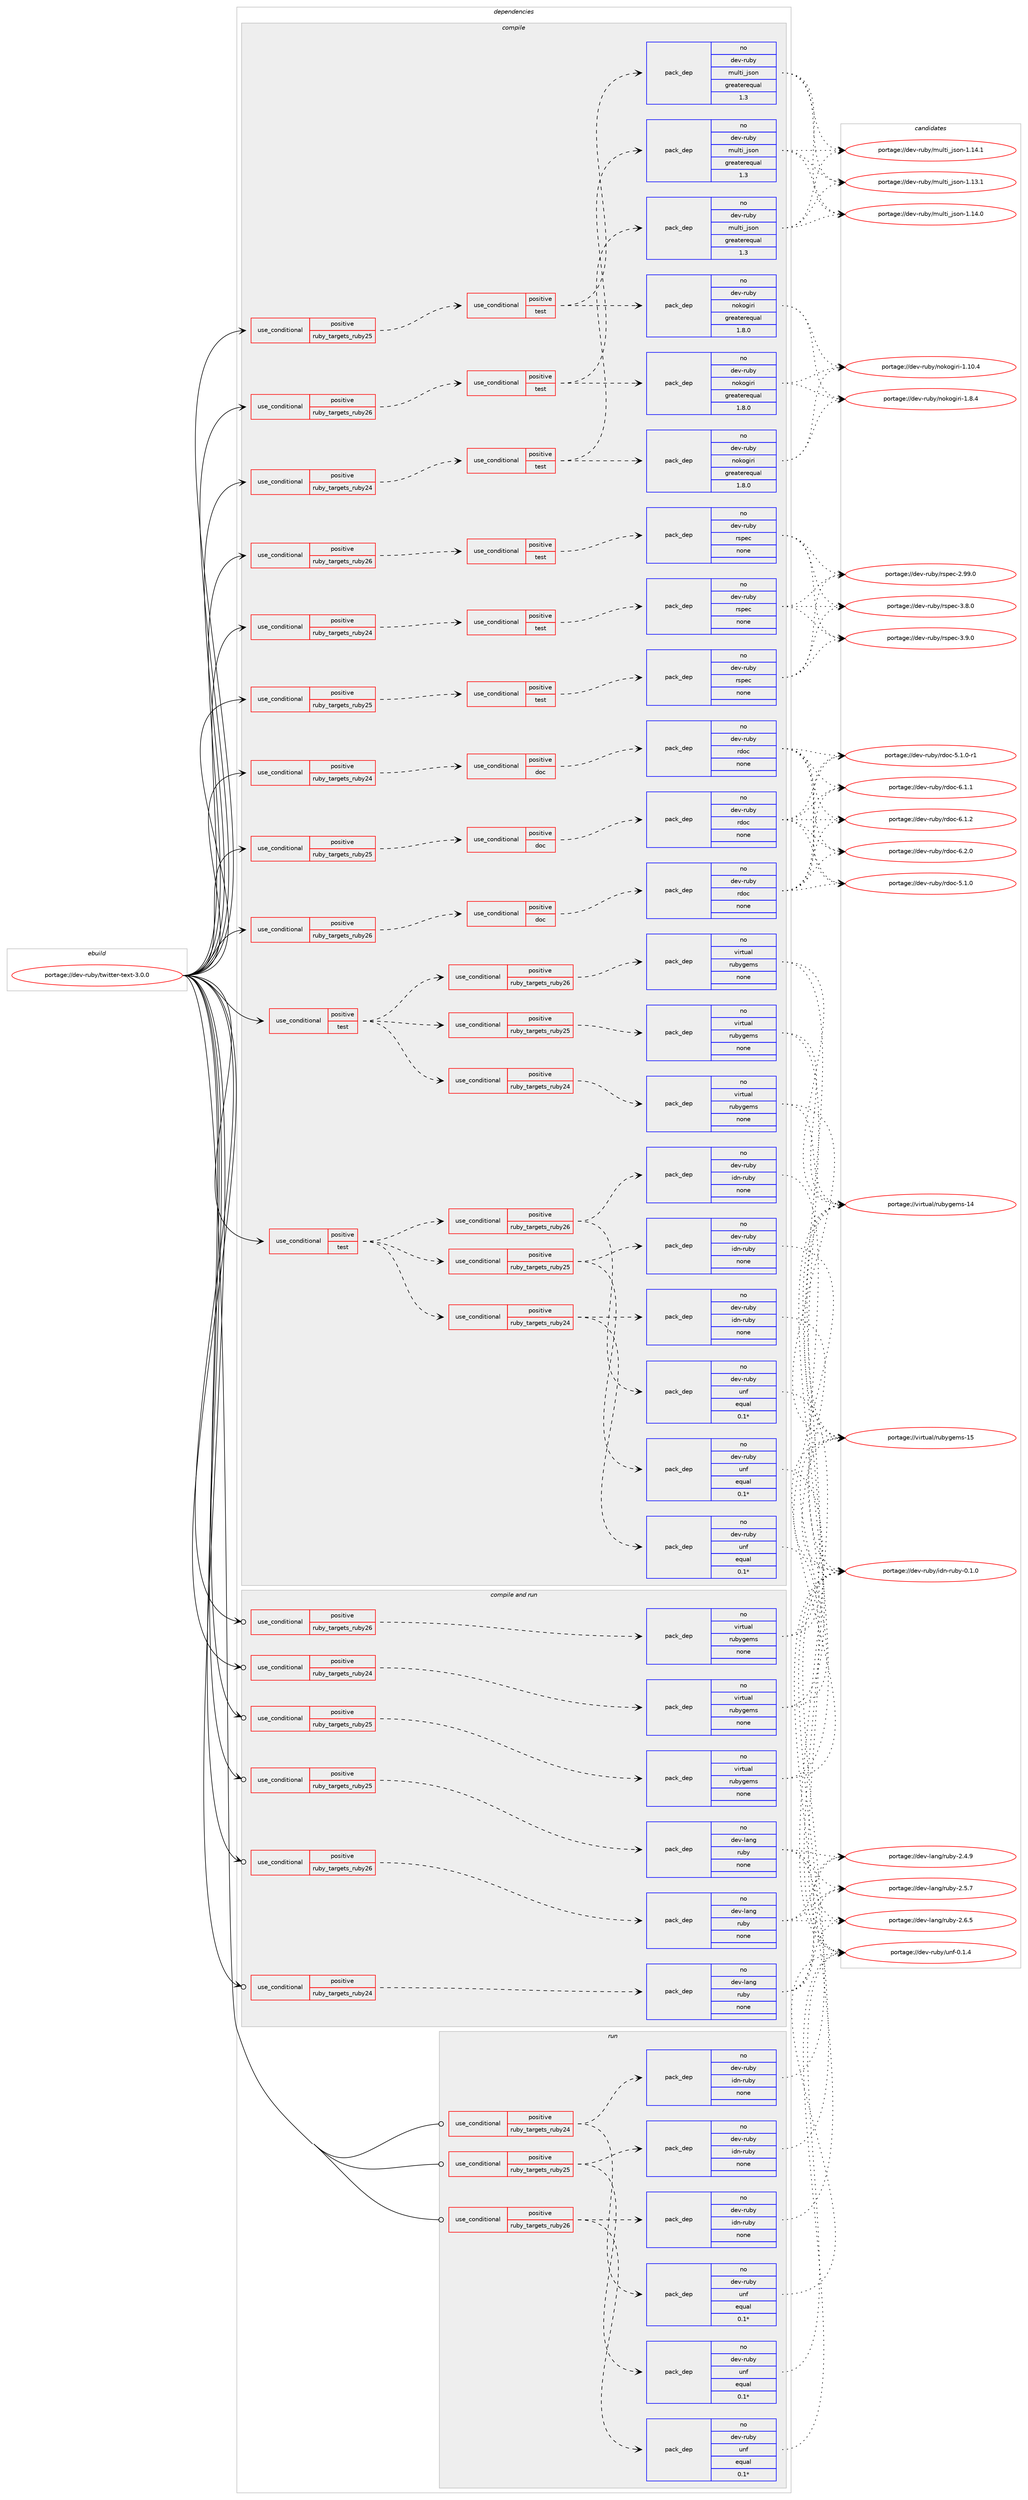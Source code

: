 digraph prolog {

# *************
# Graph options
# *************

newrank=true;
concentrate=true;
compound=true;
graph [rankdir=LR,fontname=Helvetica,fontsize=10,ranksep=1.5];#, ranksep=2.5, nodesep=0.2];
edge  [arrowhead=vee];
node  [fontname=Helvetica,fontsize=10];

# **********
# The ebuild
# **********

subgraph cluster_leftcol {
color=gray;
rank=same;
label=<<i>ebuild</i>>;
id [label="portage://dev-ruby/twitter-text-3.0.0", color=red, width=4, href="../dev-ruby/twitter-text-3.0.0.svg"];
}

# ****************
# The dependencies
# ****************

subgraph cluster_midcol {
color=gray;
label=<<i>dependencies</i>>;
subgraph cluster_compile {
fillcolor="#eeeeee";
style=filled;
label=<<i>compile</i>>;
subgraph cond68866 {
dependency254493 [label=<<TABLE BORDER="0" CELLBORDER="1" CELLSPACING="0" CELLPADDING="4"><TR><TD ROWSPAN="3" CELLPADDING="10">use_conditional</TD></TR><TR><TD>positive</TD></TR><TR><TD>ruby_targets_ruby24</TD></TR></TABLE>>, shape=none, color=red];
subgraph cond68867 {
dependency254494 [label=<<TABLE BORDER="0" CELLBORDER="1" CELLSPACING="0" CELLPADDING="4"><TR><TD ROWSPAN="3" CELLPADDING="10">use_conditional</TD></TR><TR><TD>positive</TD></TR><TR><TD>doc</TD></TR></TABLE>>, shape=none, color=red];
subgraph pack182064 {
dependency254495 [label=<<TABLE BORDER="0" CELLBORDER="1" CELLSPACING="0" CELLPADDING="4" WIDTH="220"><TR><TD ROWSPAN="6" CELLPADDING="30">pack_dep</TD></TR><TR><TD WIDTH="110">no</TD></TR><TR><TD>dev-ruby</TD></TR><TR><TD>rdoc</TD></TR><TR><TD>none</TD></TR><TR><TD></TD></TR></TABLE>>, shape=none, color=blue];
}
dependency254494:e -> dependency254495:w [weight=20,style="dashed",arrowhead="vee"];
}
dependency254493:e -> dependency254494:w [weight=20,style="dashed",arrowhead="vee"];
}
id:e -> dependency254493:w [weight=20,style="solid",arrowhead="vee"];
subgraph cond68868 {
dependency254496 [label=<<TABLE BORDER="0" CELLBORDER="1" CELLSPACING="0" CELLPADDING="4"><TR><TD ROWSPAN="3" CELLPADDING="10">use_conditional</TD></TR><TR><TD>positive</TD></TR><TR><TD>ruby_targets_ruby24</TD></TR></TABLE>>, shape=none, color=red];
subgraph cond68869 {
dependency254497 [label=<<TABLE BORDER="0" CELLBORDER="1" CELLSPACING="0" CELLPADDING="4"><TR><TD ROWSPAN="3" CELLPADDING="10">use_conditional</TD></TR><TR><TD>positive</TD></TR><TR><TD>test</TD></TR></TABLE>>, shape=none, color=red];
subgraph pack182065 {
dependency254498 [label=<<TABLE BORDER="0" CELLBORDER="1" CELLSPACING="0" CELLPADDING="4" WIDTH="220"><TR><TD ROWSPAN="6" CELLPADDING="30">pack_dep</TD></TR><TR><TD WIDTH="110">no</TD></TR><TR><TD>dev-ruby</TD></TR><TR><TD>multi_json</TD></TR><TR><TD>greaterequal</TD></TR><TR><TD>1.3</TD></TR></TABLE>>, shape=none, color=blue];
}
dependency254497:e -> dependency254498:w [weight=20,style="dashed",arrowhead="vee"];
subgraph pack182066 {
dependency254499 [label=<<TABLE BORDER="0" CELLBORDER="1" CELLSPACING="0" CELLPADDING="4" WIDTH="220"><TR><TD ROWSPAN="6" CELLPADDING="30">pack_dep</TD></TR><TR><TD WIDTH="110">no</TD></TR><TR><TD>dev-ruby</TD></TR><TR><TD>nokogiri</TD></TR><TR><TD>greaterequal</TD></TR><TR><TD>1.8.0</TD></TR></TABLE>>, shape=none, color=blue];
}
dependency254497:e -> dependency254499:w [weight=20,style="dashed",arrowhead="vee"];
}
dependency254496:e -> dependency254497:w [weight=20,style="dashed",arrowhead="vee"];
}
id:e -> dependency254496:w [weight=20,style="solid",arrowhead="vee"];
subgraph cond68870 {
dependency254500 [label=<<TABLE BORDER="0" CELLBORDER="1" CELLSPACING="0" CELLPADDING="4"><TR><TD ROWSPAN="3" CELLPADDING="10">use_conditional</TD></TR><TR><TD>positive</TD></TR><TR><TD>ruby_targets_ruby24</TD></TR></TABLE>>, shape=none, color=red];
subgraph cond68871 {
dependency254501 [label=<<TABLE BORDER="0" CELLBORDER="1" CELLSPACING="0" CELLPADDING="4"><TR><TD ROWSPAN="3" CELLPADDING="10">use_conditional</TD></TR><TR><TD>positive</TD></TR><TR><TD>test</TD></TR></TABLE>>, shape=none, color=red];
subgraph pack182067 {
dependency254502 [label=<<TABLE BORDER="0" CELLBORDER="1" CELLSPACING="0" CELLPADDING="4" WIDTH="220"><TR><TD ROWSPAN="6" CELLPADDING="30">pack_dep</TD></TR><TR><TD WIDTH="110">no</TD></TR><TR><TD>dev-ruby</TD></TR><TR><TD>rspec</TD></TR><TR><TD>none</TD></TR><TR><TD></TD></TR></TABLE>>, shape=none, color=blue];
}
dependency254501:e -> dependency254502:w [weight=20,style="dashed",arrowhead="vee"];
}
dependency254500:e -> dependency254501:w [weight=20,style="dashed",arrowhead="vee"];
}
id:e -> dependency254500:w [weight=20,style="solid",arrowhead="vee"];
subgraph cond68872 {
dependency254503 [label=<<TABLE BORDER="0" CELLBORDER="1" CELLSPACING="0" CELLPADDING="4"><TR><TD ROWSPAN="3" CELLPADDING="10">use_conditional</TD></TR><TR><TD>positive</TD></TR><TR><TD>ruby_targets_ruby25</TD></TR></TABLE>>, shape=none, color=red];
subgraph cond68873 {
dependency254504 [label=<<TABLE BORDER="0" CELLBORDER="1" CELLSPACING="0" CELLPADDING="4"><TR><TD ROWSPAN="3" CELLPADDING="10">use_conditional</TD></TR><TR><TD>positive</TD></TR><TR><TD>doc</TD></TR></TABLE>>, shape=none, color=red];
subgraph pack182068 {
dependency254505 [label=<<TABLE BORDER="0" CELLBORDER="1" CELLSPACING="0" CELLPADDING="4" WIDTH="220"><TR><TD ROWSPAN="6" CELLPADDING="30">pack_dep</TD></TR><TR><TD WIDTH="110">no</TD></TR><TR><TD>dev-ruby</TD></TR><TR><TD>rdoc</TD></TR><TR><TD>none</TD></TR><TR><TD></TD></TR></TABLE>>, shape=none, color=blue];
}
dependency254504:e -> dependency254505:w [weight=20,style="dashed",arrowhead="vee"];
}
dependency254503:e -> dependency254504:w [weight=20,style="dashed",arrowhead="vee"];
}
id:e -> dependency254503:w [weight=20,style="solid",arrowhead="vee"];
subgraph cond68874 {
dependency254506 [label=<<TABLE BORDER="0" CELLBORDER="1" CELLSPACING="0" CELLPADDING="4"><TR><TD ROWSPAN="3" CELLPADDING="10">use_conditional</TD></TR><TR><TD>positive</TD></TR><TR><TD>ruby_targets_ruby25</TD></TR></TABLE>>, shape=none, color=red];
subgraph cond68875 {
dependency254507 [label=<<TABLE BORDER="0" CELLBORDER="1" CELLSPACING="0" CELLPADDING="4"><TR><TD ROWSPAN="3" CELLPADDING="10">use_conditional</TD></TR><TR><TD>positive</TD></TR><TR><TD>test</TD></TR></TABLE>>, shape=none, color=red];
subgraph pack182069 {
dependency254508 [label=<<TABLE BORDER="0" CELLBORDER="1" CELLSPACING="0" CELLPADDING="4" WIDTH="220"><TR><TD ROWSPAN="6" CELLPADDING="30">pack_dep</TD></TR><TR><TD WIDTH="110">no</TD></TR><TR><TD>dev-ruby</TD></TR><TR><TD>multi_json</TD></TR><TR><TD>greaterequal</TD></TR><TR><TD>1.3</TD></TR></TABLE>>, shape=none, color=blue];
}
dependency254507:e -> dependency254508:w [weight=20,style="dashed",arrowhead="vee"];
subgraph pack182070 {
dependency254509 [label=<<TABLE BORDER="0" CELLBORDER="1" CELLSPACING="0" CELLPADDING="4" WIDTH="220"><TR><TD ROWSPAN="6" CELLPADDING="30">pack_dep</TD></TR><TR><TD WIDTH="110">no</TD></TR><TR><TD>dev-ruby</TD></TR><TR><TD>nokogiri</TD></TR><TR><TD>greaterequal</TD></TR><TR><TD>1.8.0</TD></TR></TABLE>>, shape=none, color=blue];
}
dependency254507:e -> dependency254509:w [weight=20,style="dashed",arrowhead="vee"];
}
dependency254506:e -> dependency254507:w [weight=20,style="dashed",arrowhead="vee"];
}
id:e -> dependency254506:w [weight=20,style="solid",arrowhead="vee"];
subgraph cond68876 {
dependency254510 [label=<<TABLE BORDER="0" CELLBORDER="1" CELLSPACING="0" CELLPADDING="4"><TR><TD ROWSPAN="3" CELLPADDING="10">use_conditional</TD></TR><TR><TD>positive</TD></TR><TR><TD>ruby_targets_ruby25</TD></TR></TABLE>>, shape=none, color=red];
subgraph cond68877 {
dependency254511 [label=<<TABLE BORDER="0" CELLBORDER="1" CELLSPACING="0" CELLPADDING="4"><TR><TD ROWSPAN="3" CELLPADDING="10">use_conditional</TD></TR><TR><TD>positive</TD></TR><TR><TD>test</TD></TR></TABLE>>, shape=none, color=red];
subgraph pack182071 {
dependency254512 [label=<<TABLE BORDER="0" CELLBORDER="1" CELLSPACING="0" CELLPADDING="4" WIDTH="220"><TR><TD ROWSPAN="6" CELLPADDING="30">pack_dep</TD></TR><TR><TD WIDTH="110">no</TD></TR><TR><TD>dev-ruby</TD></TR><TR><TD>rspec</TD></TR><TR><TD>none</TD></TR><TR><TD></TD></TR></TABLE>>, shape=none, color=blue];
}
dependency254511:e -> dependency254512:w [weight=20,style="dashed",arrowhead="vee"];
}
dependency254510:e -> dependency254511:w [weight=20,style="dashed",arrowhead="vee"];
}
id:e -> dependency254510:w [weight=20,style="solid",arrowhead="vee"];
subgraph cond68878 {
dependency254513 [label=<<TABLE BORDER="0" CELLBORDER="1" CELLSPACING="0" CELLPADDING="4"><TR><TD ROWSPAN="3" CELLPADDING="10">use_conditional</TD></TR><TR><TD>positive</TD></TR><TR><TD>ruby_targets_ruby26</TD></TR></TABLE>>, shape=none, color=red];
subgraph cond68879 {
dependency254514 [label=<<TABLE BORDER="0" CELLBORDER="1" CELLSPACING="0" CELLPADDING="4"><TR><TD ROWSPAN="3" CELLPADDING="10">use_conditional</TD></TR><TR><TD>positive</TD></TR><TR><TD>doc</TD></TR></TABLE>>, shape=none, color=red];
subgraph pack182072 {
dependency254515 [label=<<TABLE BORDER="0" CELLBORDER="1" CELLSPACING="0" CELLPADDING="4" WIDTH="220"><TR><TD ROWSPAN="6" CELLPADDING="30">pack_dep</TD></TR><TR><TD WIDTH="110">no</TD></TR><TR><TD>dev-ruby</TD></TR><TR><TD>rdoc</TD></TR><TR><TD>none</TD></TR><TR><TD></TD></TR></TABLE>>, shape=none, color=blue];
}
dependency254514:e -> dependency254515:w [weight=20,style="dashed",arrowhead="vee"];
}
dependency254513:e -> dependency254514:w [weight=20,style="dashed",arrowhead="vee"];
}
id:e -> dependency254513:w [weight=20,style="solid",arrowhead="vee"];
subgraph cond68880 {
dependency254516 [label=<<TABLE BORDER="0" CELLBORDER="1" CELLSPACING="0" CELLPADDING="4"><TR><TD ROWSPAN="3" CELLPADDING="10">use_conditional</TD></TR><TR><TD>positive</TD></TR><TR><TD>ruby_targets_ruby26</TD></TR></TABLE>>, shape=none, color=red];
subgraph cond68881 {
dependency254517 [label=<<TABLE BORDER="0" CELLBORDER="1" CELLSPACING="0" CELLPADDING="4"><TR><TD ROWSPAN="3" CELLPADDING="10">use_conditional</TD></TR><TR><TD>positive</TD></TR><TR><TD>test</TD></TR></TABLE>>, shape=none, color=red];
subgraph pack182073 {
dependency254518 [label=<<TABLE BORDER="0" CELLBORDER="1" CELLSPACING="0" CELLPADDING="4" WIDTH="220"><TR><TD ROWSPAN="6" CELLPADDING="30">pack_dep</TD></TR><TR><TD WIDTH="110">no</TD></TR><TR><TD>dev-ruby</TD></TR><TR><TD>multi_json</TD></TR><TR><TD>greaterequal</TD></TR><TR><TD>1.3</TD></TR></TABLE>>, shape=none, color=blue];
}
dependency254517:e -> dependency254518:w [weight=20,style="dashed",arrowhead="vee"];
subgraph pack182074 {
dependency254519 [label=<<TABLE BORDER="0" CELLBORDER="1" CELLSPACING="0" CELLPADDING="4" WIDTH="220"><TR><TD ROWSPAN="6" CELLPADDING="30">pack_dep</TD></TR><TR><TD WIDTH="110">no</TD></TR><TR><TD>dev-ruby</TD></TR><TR><TD>nokogiri</TD></TR><TR><TD>greaterequal</TD></TR><TR><TD>1.8.0</TD></TR></TABLE>>, shape=none, color=blue];
}
dependency254517:e -> dependency254519:w [weight=20,style="dashed",arrowhead="vee"];
}
dependency254516:e -> dependency254517:w [weight=20,style="dashed",arrowhead="vee"];
}
id:e -> dependency254516:w [weight=20,style="solid",arrowhead="vee"];
subgraph cond68882 {
dependency254520 [label=<<TABLE BORDER="0" CELLBORDER="1" CELLSPACING="0" CELLPADDING="4"><TR><TD ROWSPAN="3" CELLPADDING="10">use_conditional</TD></TR><TR><TD>positive</TD></TR><TR><TD>ruby_targets_ruby26</TD></TR></TABLE>>, shape=none, color=red];
subgraph cond68883 {
dependency254521 [label=<<TABLE BORDER="0" CELLBORDER="1" CELLSPACING="0" CELLPADDING="4"><TR><TD ROWSPAN="3" CELLPADDING="10">use_conditional</TD></TR><TR><TD>positive</TD></TR><TR><TD>test</TD></TR></TABLE>>, shape=none, color=red];
subgraph pack182075 {
dependency254522 [label=<<TABLE BORDER="0" CELLBORDER="1" CELLSPACING="0" CELLPADDING="4" WIDTH="220"><TR><TD ROWSPAN="6" CELLPADDING="30">pack_dep</TD></TR><TR><TD WIDTH="110">no</TD></TR><TR><TD>dev-ruby</TD></TR><TR><TD>rspec</TD></TR><TR><TD>none</TD></TR><TR><TD></TD></TR></TABLE>>, shape=none, color=blue];
}
dependency254521:e -> dependency254522:w [weight=20,style="dashed",arrowhead="vee"];
}
dependency254520:e -> dependency254521:w [weight=20,style="dashed",arrowhead="vee"];
}
id:e -> dependency254520:w [weight=20,style="solid",arrowhead="vee"];
subgraph cond68884 {
dependency254523 [label=<<TABLE BORDER="0" CELLBORDER="1" CELLSPACING="0" CELLPADDING="4"><TR><TD ROWSPAN="3" CELLPADDING="10">use_conditional</TD></TR><TR><TD>positive</TD></TR><TR><TD>test</TD></TR></TABLE>>, shape=none, color=red];
subgraph cond68885 {
dependency254524 [label=<<TABLE BORDER="0" CELLBORDER="1" CELLSPACING="0" CELLPADDING="4"><TR><TD ROWSPAN="3" CELLPADDING="10">use_conditional</TD></TR><TR><TD>positive</TD></TR><TR><TD>ruby_targets_ruby24</TD></TR></TABLE>>, shape=none, color=red];
subgraph pack182076 {
dependency254525 [label=<<TABLE BORDER="0" CELLBORDER="1" CELLSPACING="0" CELLPADDING="4" WIDTH="220"><TR><TD ROWSPAN="6" CELLPADDING="30">pack_dep</TD></TR><TR><TD WIDTH="110">no</TD></TR><TR><TD>dev-ruby</TD></TR><TR><TD>idn-ruby</TD></TR><TR><TD>none</TD></TR><TR><TD></TD></TR></TABLE>>, shape=none, color=blue];
}
dependency254524:e -> dependency254525:w [weight=20,style="dashed",arrowhead="vee"];
subgraph pack182077 {
dependency254526 [label=<<TABLE BORDER="0" CELLBORDER="1" CELLSPACING="0" CELLPADDING="4" WIDTH="220"><TR><TD ROWSPAN="6" CELLPADDING="30">pack_dep</TD></TR><TR><TD WIDTH="110">no</TD></TR><TR><TD>dev-ruby</TD></TR><TR><TD>unf</TD></TR><TR><TD>equal</TD></TR><TR><TD>0.1*</TD></TR></TABLE>>, shape=none, color=blue];
}
dependency254524:e -> dependency254526:w [weight=20,style="dashed",arrowhead="vee"];
}
dependency254523:e -> dependency254524:w [weight=20,style="dashed",arrowhead="vee"];
subgraph cond68886 {
dependency254527 [label=<<TABLE BORDER="0" CELLBORDER="1" CELLSPACING="0" CELLPADDING="4"><TR><TD ROWSPAN="3" CELLPADDING="10">use_conditional</TD></TR><TR><TD>positive</TD></TR><TR><TD>ruby_targets_ruby25</TD></TR></TABLE>>, shape=none, color=red];
subgraph pack182078 {
dependency254528 [label=<<TABLE BORDER="0" CELLBORDER="1" CELLSPACING="0" CELLPADDING="4" WIDTH="220"><TR><TD ROWSPAN="6" CELLPADDING="30">pack_dep</TD></TR><TR><TD WIDTH="110">no</TD></TR><TR><TD>dev-ruby</TD></TR><TR><TD>idn-ruby</TD></TR><TR><TD>none</TD></TR><TR><TD></TD></TR></TABLE>>, shape=none, color=blue];
}
dependency254527:e -> dependency254528:w [weight=20,style="dashed",arrowhead="vee"];
subgraph pack182079 {
dependency254529 [label=<<TABLE BORDER="0" CELLBORDER="1" CELLSPACING="0" CELLPADDING="4" WIDTH="220"><TR><TD ROWSPAN="6" CELLPADDING="30">pack_dep</TD></TR><TR><TD WIDTH="110">no</TD></TR><TR><TD>dev-ruby</TD></TR><TR><TD>unf</TD></TR><TR><TD>equal</TD></TR><TR><TD>0.1*</TD></TR></TABLE>>, shape=none, color=blue];
}
dependency254527:e -> dependency254529:w [weight=20,style="dashed",arrowhead="vee"];
}
dependency254523:e -> dependency254527:w [weight=20,style="dashed",arrowhead="vee"];
subgraph cond68887 {
dependency254530 [label=<<TABLE BORDER="0" CELLBORDER="1" CELLSPACING="0" CELLPADDING="4"><TR><TD ROWSPAN="3" CELLPADDING="10">use_conditional</TD></TR><TR><TD>positive</TD></TR><TR><TD>ruby_targets_ruby26</TD></TR></TABLE>>, shape=none, color=red];
subgraph pack182080 {
dependency254531 [label=<<TABLE BORDER="0" CELLBORDER="1" CELLSPACING="0" CELLPADDING="4" WIDTH="220"><TR><TD ROWSPAN="6" CELLPADDING="30">pack_dep</TD></TR><TR><TD WIDTH="110">no</TD></TR><TR><TD>dev-ruby</TD></TR><TR><TD>idn-ruby</TD></TR><TR><TD>none</TD></TR><TR><TD></TD></TR></TABLE>>, shape=none, color=blue];
}
dependency254530:e -> dependency254531:w [weight=20,style="dashed",arrowhead="vee"];
subgraph pack182081 {
dependency254532 [label=<<TABLE BORDER="0" CELLBORDER="1" CELLSPACING="0" CELLPADDING="4" WIDTH="220"><TR><TD ROWSPAN="6" CELLPADDING="30">pack_dep</TD></TR><TR><TD WIDTH="110">no</TD></TR><TR><TD>dev-ruby</TD></TR><TR><TD>unf</TD></TR><TR><TD>equal</TD></TR><TR><TD>0.1*</TD></TR></TABLE>>, shape=none, color=blue];
}
dependency254530:e -> dependency254532:w [weight=20,style="dashed",arrowhead="vee"];
}
dependency254523:e -> dependency254530:w [weight=20,style="dashed",arrowhead="vee"];
}
id:e -> dependency254523:w [weight=20,style="solid",arrowhead="vee"];
subgraph cond68888 {
dependency254533 [label=<<TABLE BORDER="0" CELLBORDER="1" CELLSPACING="0" CELLPADDING="4"><TR><TD ROWSPAN="3" CELLPADDING="10">use_conditional</TD></TR><TR><TD>positive</TD></TR><TR><TD>test</TD></TR></TABLE>>, shape=none, color=red];
subgraph cond68889 {
dependency254534 [label=<<TABLE BORDER="0" CELLBORDER="1" CELLSPACING="0" CELLPADDING="4"><TR><TD ROWSPAN="3" CELLPADDING="10">use_conditional</TD></TR><TR><TD>positive</TD></TR><TR><TD>ruby_targets_ruby24</TD></TR></TABLE>>, shape=none, color=red];
subgraph pack182082 {
dependency254535 [label=<<TABLE BORDER="0" CELLBORDER="1" CELLSPACING="0" CELLPADDING="4" WIDTH="220"><TR><TD ROWSPAN="6" CELLPADDING="30">pack_dep</TD></TR><TR><TD WIDTH="110">no</TD></TR><TR><TD>virtual</TD></TR><TR><TD>rubygems</TD></TR><TR><TD>none</TD></TR><TR><TD></TD></TR></TABLE>>, shape=none, color=blue];
}
dependency254534:e -> dependency254535:w [weight=20,style="dashed",arrowhead="vee"];
}
dependency254533:e -> dependency254534:w [weight=20,style="dashed",arrowhead="vee"];
subgraph cond68890 {
dependency254536 [label=<<TABLE BORDER="0" CELLBORDER="1" CELLSPACING="0" CELLPADDING="4"><TR><TD ROWSPAN="3" CELLPADDING="10">use_conditional</TD></TR><TR><TD>positive</TD></TR><TR><TD>ruby_targets_ruby25</TD></TR></TABLE>>, shape=none, color=red];
subgraph pack182083 {
dependency254537 [label=<<TABLE BORDER="0" CELLBORDER="1" CELLSPACING="0" CELLPADDING="4" WIDTH="220"><TR><TD ROWSPAN="6" CELLPADDING="30">pack_dep</TD></TR><TR><TD WIDTH="110">no</TD></TR><TR><TD>virtual</TD></TR><TR><TD>rubygems</TD></TR><TR><TD>none</TD></TR><TR><TD></TD></TR></TABLE>>, shape=none, color=blue];
}
dependency254536:e -> dependency254537:w [weight=20,style="dashed",arrowhead="vee"];
}
dependency254533:e -> dependency254536:w [weight=20,style="dashed",arrowhead="vee"];
subgraph cond68891 {
dependency254538 [label=<<TABLE BORDER="0" CELLBORDER="1" CELLSPACING="0" CELLPADDING="4"><TR><TD ROWSPAN="3" CELLPADDING="10">use_conditional</TD></TR><TR><TD>positive</TD></TR><TR><TD>ruby_targets_ruby26</TD></TR></TABLE>>, shape=none, color=red];
subgraph pack182084 {
dependency254539 [label=<<TABLE BORDER="0" CELLBORDER="1" CELLSPACING="0" CELLPADDING="4" WIDTH="220"><TR><TD ROWSPAN="6" CELLPADDING="30">pack_dep</TD></TR><TR><TD WIDTH="110">no</TD></TR><TR><TD>virtual</TD></TR><TR><TD>rubygems</TD></TR><TR><TD>none</TD></TR><TR><TD></TD></TR></TABLE>>, shape=none, color=blue];
}
dependency254538:e -> dependency254539:w [weight=20,style="dashed",arrowhead="vee"];
}
dependency254533:e -> dependency254538:w [weight=20,style="dashed",arrowhead="vee"];
}
id:e -> dependency254533:w [weight=20,style="solid",arrowhead="vee"];
}
subgraph cluster_compileandrun {
fillcolor="#eeeeee";
style=filled;
label=<<i>compile and run</i>>;
subgraph cond68892 {
dependency254540 [label=<<TABLE BORDER="0" CELLBORDER="1" CELLSPACING="0" CELLPADDING="4"><TR><TD ROWSPAN="3" CELLPADDING="10">use_conditional</TD></TR><TR><TD>positive</TD></TR><TR><TD>ruby_targets_ruby24</TD></TR></TABLE>>, shape=none, color=red];
subgraph pack182085 {
dependency254541 [label=<<TABLE BORDER="0" CELLBORDER="1" CELLSPACING="0" CELLPADDING="4" WIDTH="220"><TR><TD ROWSPAN="6" CELLPADDING="30">pack_dep</TD></TR><TR><TD WIDTH="110">no</TD></TR><TR><TD>dev-lang</TD></TR><TR><TD>ruby</TD></TR><TR><TD>none</TD></TR><TR><TD></TD></TR></TABLE>>, shape=none, color=blue];
}
dependency254540:e -> dependency254541:w [weight=20,style="dashed",arrowhead="vee"];
}
id:e -> dependency254540:w [weight=20,style="solid",arrowhead="odotvee"];
subgraph cond68893 {
dependency254542 [label=<<TABLE BORDER="0" CELLBORDER="1" CELLSPACING="0" CELLPADDING="4"><TR><TD ROWSPAN="3" CELLPADDING="10">use_conditional</TD></TR><TR><TD>positive</TD></TR><TR><TD>ruby_targets_ruby24</TD></TR></TABLE>>, shape=none, color=red];
subgraph pack182086 {
dependency254543 [label=<<TABLE BORDER="0" CELLBORDER="1" CELLSPACING="0" CELLPADDING="4" WIDTH="220"><TR><TD ROWSPAN="6" CELLPADDING="30">pack_dep</TD></TR><TR><TD WIDTH="110">no</TD></TR><TR><TD>virtual</TD></TR><TR><TD>rubygems</TD></TR><TR><TD>none</TD></TR><TR><TD></TD></TR></TABLE>>, shape=none, color=blue];
}
dependency254542:e -> dependency254543:w [weight=20,style="dashed",arrowhead="vee"];
}
id:e -> dependency254542:w [weight=20,style="solid",arrowhead="odotvee"];
subgraph cond68894 {
dependency254544 [label=<<TABLE BORDER="0" CELLBORDER="1" CELLSPACING="0" CELLPADDING="4"><TR><TD ROWSPAN="3" CELLPADDING="10">use_conditional</TD></TR><TR><TD>positive</TD></TR><TR><TD>ruby_targets_ruby25</TD></TR></TABLE>>, shape=none, color=red];
subgraph pack182087 {
dependency254545 [label=<<TABLE BORDER="0" CELLBORDER="1" CELLSPACING="0" CELLPADDING="4" WIDTH="220"><TR><TD ROWSPAN="6" CELLPADDING="30">pack_dep</TD></TR><TR><TD WIDTH="110">no</TD></TR><TR><TD>dev-lang</TD></TR><TR><TD>ruby</TD></TR><TR><TD>none</TD></TR><TR><TD></TD></TR></TABLE>>, shape=none, color=blue];
}
dependency254544:e -> dependency254545:w [weight=20,style="dashed",arrowhead="vee"];
}
id:e -> dependency254544:w [weight=20,style="solid",arrowhead="odotvee"];
subgraph cond68895 {
dependency254546 [label=<<TABLE BORDER="0" CELLBORDER="1" CELLSPACING="0" CELLPADDING="4"><TR><TD ROWSPAN="3" CELLPADDING="10">use_conditional</TD></TR><TR><TD>positive</TD></TR><TR><TD>ruby_targets_ruby25</TD></TR></TABLE>>, shape=none, color=red];
subgraph pack182088 {
dependency254547 [label=<<TABLE BORDER="0" CELLBORDER="1" CELLSPACING="0" CELLPADDING="4" WIDTH="220"><TR><TD ROWSPAN="6" CELLPADDING="30">pack_dep</TD></TR><TR><TD WIDTH="110">no</TD></TR><TR><TD>virtual</TD></TR><TR><TD>rubygems</TD></TR><TR><TD>none</TD></TR><TR><TD></TD></TR></TABLE>>, shape=none, color=blue];
}
dependency254546:e -> dependency254547:w [weight=20,style="dashed",arrowhead="vee"];
}
id:e -> dependency254546:w [weight=20,style="solid",arrowhead="odotvee"];
subgraph cond68896 {
dependency254548 [label=<<TABLE BORDER="0" CELLBORDER="1" CELLSPACING="0" CELLPADDING="4"><TR><TD ROWSPAN="3" CELLPADDING="10">use_conditional</TD></TR><TR><TD>positive</TD></TR><TR><TD>ruby_targets_ruby26</TD></TR></TABLE>>, shape=none, color=red];
subgraph pack182089 {
dependency254549 [label=<<TABLE BORDER="0" CELLBORDER="1" CELLSPACING="0" CELLPADDING="4" WIDTH="220"><TR><TD ROWSPAN="6" CELLPADDING="30">pack_dep</TD></TR><TR><TD WIDTH="110">no</TD></TR><TR><TD>dev-lang</TD></TR><TR><TD>ruby</TD></TR><TR><TD>none</TD></TR><TR><TD></TD></TR></TABLE>>, shape=none, color=blue];
}
dependency254548:e -> dependency254549:w [weight=20,style="dashed",arrowhead="vee"];
}
id:e -> dependency254548:w [weight=20,style="solid",arrowhead="odotvee"];
subgraph cond68897 {
dependency254550 [label=<<TABLE BORDER="0" CELLBORDER="1" CELLSPACING="0" CELLPADDING="4"><TR><TD ROWSPAN="3" CELLPADDING="10">use_conditional</TD></TR><TR><TD>positive</TD></TR><TR><TD>ruby_targets_ruby26</TD></TR></TABLE>>, shape=none, color=red];
subgraph pack182090 {
dependency254551 [label=<<TABLE BORDER="0" CELLBORDER="1" CELLSPACING="0" CELLPADDING="4" WIDTH="220"><TR><TD ROWSPAN="6" CELLPADDING="30">pack_dep</TD></TR><TR><TD WIDTH="110">no</TD></TR><TR><TD>virtual</TD></TR><TR><TD>rubygems</TD></TR><TR><TD>none</TD></TR><TR><TD></TD></TR></TABLE>>, shape=none, color=blue];
}
dependency254550:e -> dependency254551:w [weight=20,style="dashed",arrowhead="vee"];
}
id:e -> dependency254550:w [weight=20,style="solid",arrowhead="odotvee"];
}
subgraph cluster_run {
fillcolor="#eeeeee";
style=filled;
label=<<i>run</i>>;
subgraph cond68898 {
dependency254552 [label=<<TABLE BORDER="0" CELLBORDER="1" CELLSPACING="0" CELLPADDING="4"><TR><TD ROWSPAN="3" CELLPADDING="10">use_conditional</TD></TR><TR><TD>positive</TD></TR><TR><TD>ruby_targets_ruby24</TD></TR></TABLE>>, shape=none, color=red];
subgraph pack182091 {
dependency254553 [label=<<TABLE BORDER="0" CELLBORDER="1" CELLSPACING="0" CELLPADDING="4" WIDTH="220"><TR><TD ROWSPAN="6" CELLPADDING="30">pack_dep</TD></TR><TR><TD WIDTH="110">no</TD></TR><TR><TD>dev-ruby</TD></TR><TR><TD>idn-ruby</TD></TR><TR><TD>none</TD></TR><TR><TD></TD></TR></TABLE>>, shape=none, color=blue];
}
dependency254552:e -> dependency254553:w [weight=20,style="dashed",arrowhead="vee"];
subgraph pack182092 {
dependency254554 [label=<<TABLE BORDER="0" CELLBORDER="1" CELLSPACING="0" CELLPADDING="4" WIDTH="220"><TR><TD ROWSPAN="6" CELLPADDING="30">pack_dep</TD></TR><TR><TD WIDTH="110">no</TD></TR><TR><TD>dev-ruby</TD></TR><TR><TD>unf</TD></TR><TR><TD>equal</TD></TR><TR><TD>0.1*</TD></TR></TABLE>>, shape=none, color=blue];
}
dependency254552:e -> dependency254554:w [weight=20,style="dashed",arrowhead="vee"];
}
id:e -> dependency254552:w [weight=20,style="solid",arrowhead="odot"];
subgraph cond68899 {
dependency254555 [label=<<TABLE BORDER="0" CELLBORDER="1" CELLSPACING="0" CELLPADDING="4"><TR><TD ROWSPAN="3" CELLPADDING="10">use_conditional</TD></TR><TR><TD>positive</TD></TR><TR><TD>ruby_targets_ruby25</TD></TR></TABLE>>, shape=none, color=red];
subgraph pack182093 {
dependency254556 [label=<<TABLE BORDER="0" CELLBORDER="1" CELLSPACING="0" CELLPADDING="4" WIDTH="220"><TR><TD ROWSPAN="6" CELLPADDING="30">pack_dep</TD></TR><TR><TD WIDTH="110">no</TD></TR><TR><TD>dev-ruby</TD></TR><TR><TD>idn-ruby</TD></TR><TR><TD>none</TD></TR><TR><TD></TD></TR></TABLE>>, shape=none, color=blue];
}
dependency254555:e -> dependency254556:w [weight=20,style="dashed",arrowhead="vee"];
subgraph pack182094 {
dependency254557 [label=<<TABLE BORDER="0" CELLBORDER="1" CELLSPACING="0" CELLPADDING="4" WIDTH="220"><TR><TD ROWSPAN="6" CELLPADDING="30">pack_dep</TD></TR><TR><TD WIDTH="110">no</TD></TR><TR><TD>dev-ruby</TD></TR><TR><TD>unf</TD></TR><TR><TD>equal</TD></TR><TR><TD>0.1*</TD></TR></TABLE>>, shape=none, color=blue];
}
dependency254555:e -> dependency254557:w [weight=20,style="dashed",arrowhead="vee"];
}
id:e -> dependency254555:w [weight=20,style="solid",arrowhead="odot"];
subgraph cond68900 {
dependency254558 [label=<<TABLE BORDER="0" CELLBORDER="1" CELLSPACING="0" CELLPADDING="4"><TR><TD ROWSPAN="3" CELLPADDING="10">use_conditional</TD></TR><TR><TD>positive</TD></TR><TR><TD>ruby_targets_ruby26</TD></TR></TABLE>>, shape=none, color=red];
subgraph pack182095 {
dependency254559 [label=<<TABLE BORDER="0" CELLBORDER="1" CELLSPACING="0" CELLPADDING="4" WIDTH="220"><TR><TD ROWSPAN="6" CELLPADDING="30">pack_dep</TD></TR><TR><TD WIDTH="110">no</TD></TR><TR><TD>dev-ruby</TD></TR><TR><TD>idn-ruby</TD></TR><TR><TD>none</TD></TR><TR><TD></TD></TR></TABLE>>, shape=none, color=blue];
}
dependency254558:e -> dependency254559:w [weight=20,style="dashed",arrowhead="vee"];
subgraph pack182096 {
dependency254560 [label=<<TABLE BORDER="0" CELLBORDER="1" CELLSPACING="0" CELLPADDING="4" WIDTH="220"><TR><TD ROWSPAN="6" CELLPADDING="30">pack_dep</TD></TR><TR><TD WIDTH="110">no</TD></TR><TR><TD>dev-ruby</TD></TR><TR><TD>unf</TD></TR><TR><TD>equal</TD></TR><TR><TD>0.1*</TD></TR></TABLE>>, shape=none, color=blue];
}
dependency254558:e -> dependency254560:w [weight=20,style="dashed",arrowhead="vee"];
}
id:e -> dependency254558:w [weight=20,style="solid",arrowhead="odot"];
}
}

# **************
# The candidates
# **************

subgraph cluster_choices {
rank=same;
color=gray;
label=<<i>candidates</i>>;

subgraph choice182064 {
color=black;
nodesep=1;
choiceportage10010111845114117981214711410011199455346494648 [label="portage://dev-ruby/rdoc-5.1.0", color=red, width=4,href="../dev-ruby/rdoc-5.1.0.svg"];
choiceportage100101118451141179812147114100111994553464946484511449 [label="portage://dev-ruby/rdoc-5.1.0-r1", color=red, width=4,href="../dev-ruby/rdoc-5.1.0-r1.svg"];
choiceportage10010111845114117981214711410011199455446494649 [label="portage://dev-ruby/rdoc-6.1.1", color=red, width=4,href="../dev-ruby/rdoc-6.1.1.svg"];
choiceportage10010111845114117981214711410011199455446494650 [label="portage://dev-ruby/rdoc-6.1.2", color=red, width=4,href="../dev-ruby/rdoc-6.1.2.svg"];
choiceportage10010111845114117981214711410011199455446504648 [label="portage://dev-ruby/rdoc-6.2.0", color=red, width=4,href="../dev-ruby/rdoc-6.2.0.svg"];
dependency254495:e -> choiceportage10010111845114117981214711410011199455346494648:w [style=dotted,weight="100"];
dependency254495:e -> choiceportage100101118451141179812147114100111994553464946484511449:w [style=dotted,weight="100"];
dependency254495:e -> choiceportage10010111845114117981214711410011199455446494649:w [style=dotted,weight="100"];
dependency254495:e -> choiceportage10010111845114117981214711410011199455446494650:w [style=dotted,weight="100"];
dependency254495:e -> choiceportage10010111845114117981214711410011199455446504648:w [style=dotted,weight="100"];
}
subgraph choice182065 {
color=black;
nodesep=1;
choiceportage1001011184511411798121471091171081161059510611511111045494649514649 [label="portage://dev-ruby/multi_json-1.13.1", color=red, width=4,href="../dev-ruby/multi_json-1.13.1.svg"];
choiceportage1001011184511411798121471091171081161059510611511111045494649524648 [label="portage://dev-ruby/multi_json-1.14.0", color=red, width=4,href="../dev-ruby/multi_json-1.14.0.svg"];
choiceportage1001011184511411798121471091171081161059510611511111045494649524649 [label="portage://dev-ruby/multi_json-1.14.1", color=red, width=4,href="../dev-ruby/multi_json-1.14.1.svg"];
dependency254498:e -> choiceportage1001011184511411798121471091171081161059510611511111045494649514649:w [style=dotted,weight="100"];
dependency254498:e -> choiceportage1001011184511411798121471091171081161059510611511111045494649524648:w [style=dotted,weight="100"];
dependency254498:e -> choiceportage1001011184511411798121471091171081161059510611511111045494649524649:w [style=dotted,weight="100"];
}
subgraph choice182066 {
color=black;
nodesep=1;
choiceportage10010111845114117981214711011110711110310511410545494649484652 [label="portage://dev-ruby/nokogiri-1.10.4", color=red, width=4,href="../dev-ruby/nokogiri-1.10.4.svg"];
choiceportage100101118451141179812147110111107111103105114105454946564652 [label="portage://dev-ruby/nokogiri-1.8.4", color=red, width=4,href="../dev-ruby/nokogiri-1.8.4.svg"];
dependency254499:e -> choiceportage10010111845114117981214711011110711110310511410545494649484652:w [style=dotted,weight="100"];
dependency254499:e -> choiceportage100101118451141179812147110111107111103105114105454946564652:w [style=dotted,weight="100"];
}
subgraph choice182067 {
color=black;
nodesep=1;
choiceportage1001011184511411798121471141151121019945504657574648 [label="portage://dev-ruby/rspec-2.99.0", color=red, width=4,href="../dev-ruby/rspec-2.99.0.svg"];
choiceportage10010111845114117981214711411511210199455146564648 [label="portage://dev-ruby/rspec-3.8.0", color=red, width=4,href="../dev-ruby/rspec-3.8.0.svg"];
choiceportage10010111845114117981214711411511210199455146574648 [label="portage://dev-ruby/rspec-3.9.0", color=red, width=4,href="../dev-ruby/rspec-3.9.0.svg"];
dependency254502:e -> choiceportage1001011184511411798121471141151121019945504657574648:w [style=dotted,weight="100"];
dependency254502:e -> choiceportage10010111845114117981214711411511210199455146564648:w [style=dotted,weight="100"];
dependency254502:e -> choiceportage10010111845114117981214711411511210199455146574648:w [style=dotted,weight="100"];
}
subgraph choice182068 {
color=black;
nodesep=1;
choiceportage10010111845114117981214711410011199455346494648 [label="portage://dev-ruby/rdoc-5.1.0", color=red, width=4,href="../dev-ruby/rdoc-5.1.0.svg"];
choiceportage100101118451141179812147114100111994553464946484511449 [label="portage://dev-ruby/rdoc-5.1.0-r1", color=red, width=4,href="../dev-ruby/rdoc-5.1.0-r1.svg"];
choiceportage10010111845114117981214711410011199455446494649 [label="portage://dev-ruby/rdoc-6.1.1", color=red, width=4,href="../dev-ruby/rdoc-6.1.1.svg"];
choiceportage10010111845114117981214711410011199455446494650 [label="portage://dev-ruby/rdoc-6.1.2", color=red, width=4,href="../dev-ruby/rdoc-6.1.2.svg"];
choiceportage10010111845114117981214711410011199455446504648 [label="portage://dev-ruby/rdoc-6.2.0", color=red, width=4,href="../dev-ruby/rdoc-6.2.0.svg"];
dependency254505:e -> choiceportage10010111845114117981214711410011199455346494648:w [style=dotted,weight="100"];
dependency254505:e -> choiceportage100101118451141179812147114100111994553464946484511449:w [style=dotted,weight="100"];
dependency254505:e -> choiceportage10010111845114117981214711410011199455446494649:w [style=dotted,weight="100"];
dependency254505:e -> choiceportage10010111845114117981214711410011199455446494650:w [style=dotted,weight="100"];
dependency254505:e -> choiceportage10010111845114117981214711410011199455446504648:w [style=dotted,weight="100"];
}
subgraph choice182069 {
color=black;
nodesep=1;
choiceportage1001011184511411798121471091171081161059510611511111045494649514649 [label="portage://dev-ruby/multi_json-1.13.1", color=red, width=4,href="../dev-ruby/multi_json-1.13.1.svg"];
choiceportage1001011184511411798121471091171081161059510611511111045494649524648 [label="portage://dev-ruby/multi_json-1.14.0", color=red, width=4,href="../dev-ruby/multi_json-1.14.0.svg"];
choiceportage1001011184511411798121471091171081161059510611511111045494649524649 [label="portage://dev-ruby/multi_json-1.14.1", color=red, width=4,href="../dev-ruby/multi_json-1.14.1.svg"];
dependency254508:e -> choiceportage1001011184511411798121471091171081161059510611511111045494649514649:w [style=dotted,weight="100"];
dependency254508:e -> choiceportage1001011184511411798121471091171081161059510611511111045494649524648:w [style=dotted,weight="100"];
dependency254508:e -> choiceportage1001011184511411798121471091171081161059510611511111045494649524649:w [style=dotted,weight="100"];
}
subgraph choice182070 {
color=black;
nodesep=1;
choiceportage10010111845114117981214711011110711110310511410545494649484652 [label="portage://dev-ruby/nokogiri-1.10.4", color=red, width=4,href="../dev-ruby/nokogiri-1.10.4.svg"];
choiceportage100101118451141179812147110111107111103105114105454946564652 [label="portage://dev-ruby/nokogiri-1.8.4", color=red, width=4,href="../dev-ruby/nokogiri-1.8.4.svg"];
dependency254509:e -> choiceportage10010111845114117981214711011110711110310511410545494649484652:w [style=dotted,weight="100"];
dependency254509:e -> choiceportage100101118451141179812147110111107111103105114105454946564652:w [style=dotted,weight="100"];
}
subgraph choice182071 {
color=black;
nodesep=1;
choiceportage1001011184511411798121471141151121019945504657574648 [label="portage://dev-ruby/rspec-2.99.0", color=red, width=4,href="../dev-ruby/rspec-2.99.0.svg"];
choiceportage10010111845114117981214711411511210199455146564648 [label="portage://dev-ruby/rspec-3.8.0", color=red, width=4,href="../dev-ruby/rspec-3.8.0.svg"];
choiceportage10010111845114117981214711411511210199455146574648 [label="portage://dev-ruby/rspec-3.9.0", color=red, width=4,href="../dev-ruby/rspec-3.9.0.svg"];
dependency254512:e -> choiceportage1001011184511411798121471141151121019945504657574648:w [style=dotted,weight="100"];
dependency254512:e -> choiceportage10010111845114117981214711411511210199455146564648:w [style=dotted,weight="100"];
dependency254512:e -> choiceportage10010111845114117981214711411511210199455146574648:w [style=dotted,weight="100"];
}
subgraph choice182072 {
color=black;
nodesep=1;
choiceportage10010111845114117981214711410011199455346494648 [label="portage://dev-ruby/rdoc-5.1.0", color=red, width=4,href="../dev-ruby/rdoc-5.1.0.svg"];
choiceportage100101118451141179812147114100111994553464946484511449 [label="portage://dev-ruby/rdoc-5.1.0-r1", color=red, width=4,href="../dev-ruby/rdoc-5.1.0-r1.svg"];
choiceportage10010111845114117981214711410011199455446494649 [label="portage://dev-ruby/rdoc-6.1.1", color=red, width=4,href="../dev-ruby/rdoc-6.1.1.svg"];
choiceportage10010111845114117981214711410011199455446494650 [label="portage://dev-ruby/rdoc-6.1.2", color=red, width=4,href="../dev-ruby/rdoc-6.1.2.svg"];
choiceportage10010111845114117981214711410011199455446504648 [label="portage://dev-ruby/rdoc-6.2.0", color=red, width=4,href="../dev-ruby/rdoc-6.2.0.svg"];
dependency254515:e -> choiceportage10010111845114117981214711410011199455346494648:w [style=dotted,weight="100"];
dependency254515:e -> choiceportage100101118451141179812147114100111994553464946484511449:w [style=dotted,weight="100"];
dependency254515:e -> choiceportage10010111845114117981214711410011199455446494649:w [style=dotted,weight="100"];
dependency254515:e -> choiceportage10010111845114117981214711410011199455446494650:w [style=dotted,weight="100"];
dependency254515:e -> choiceportage10010111845114117981214711410011199455446504648:w [style=dotted,weight="100"];
}
subgraph choice182073 {
color=black;
nodesep=1;
choiceportage1001011184511411798121471091171081161059510611511111045494649514649 [label="portage://dev-ruby/multi_json-1.13.1", color=red, width=4,href="../dev-ruby/multi_json-1.13.1.svg"];
choiceportage1001011184511411798121471091171081161059510611511111045494649524648 [label="portage://dev-ruby/multi_json-1.14.0", color=red, width=4,href="../dev-ruby/multi_json-1.14.0.svg"];
choiceportage1001011184511411798121471091171081161059510611511111045494649524649 [label="portage://dev-ruby/multi_json-1.14.1", color=red, width=4,href="../dev-ruby/multi_json-1.14.1.svg"];
dependency254518:e -> choiceportage1001011184511411798121471091171081161059510611511111045494649514649:w [style=dotted,weight="100"];
dependency254518:e -> choiceportage1001011184511411798121471091171081161059510611511111045494649524648:w [style=dotted,weight="100"];
dependency254518:e -> choiceportage1001011184511411798121471091171081161059510611511111045494649524649:w [style=dotted,weight="100"];
}
subgraph choice182074 {
color=black;
nodesep=1;
choiceportage10010111845114117981214711011110711110310511410545494649484652 [label="portage://dev-ruby/nokogiri-1.10.4", color=red, width=4,href="../dev-ruby/nokogiri-1.10.4.svg"];
choiceportage100101118451141179812147110111107111103105114105454946564652 [label="portage://dev-ruby/nokogiri-1.8.4", color=red, width=4,href="../dev-ruby/nokogiri-1.8.4.svg"];
dependency254519:e -> choiceportage10010111845114117981214711011110711110310511410545494649484652:w [style=dotted,weight="100"];
dependency254519:e -> choiceportage100101118451141179812147110111107111103105114105454946564652:w [style=dotted,weight="100"];
}
subgraph choice182075 {
color=black;
nodesep=1;
choiceportage1001011184511411798121471141151121019945504657574648 [label="portage://dev-ruby/rspec-2.99.0", color=red, width=4,href="../dev-ruby/rspec-2.99.0.svg"];
choiceportage10010111845114117981214711411511210199455146564648 [label="portage://dev-ruby/rspec-3.8.0", color=red, width=4,href="../dev-ruby/rspec-3.8.0.svg"];
choiceportage10010111845114117981214711411511210199455146574648 [label="portage://dev-ruby/rspec-3.9.0", color=red, width=4,href="../dev-ruby/rspec-3.9.0.svg"];
dependency254522:e -> choiceportage1001011184511411798121471141151121019945504657574648:w [style=dotted,weight="100"];
dependency254522:e -> choiceportage10010111845114117981214711411511210199455146564648:w [style=dotted,weight="100"];
dependency254522:e -> choiceportage10010111845114117981214711411511210199455146574648:w [style=dotted,weight="100"];
}
subgraph choice182076 {
color=black;
nodesep=1;
choiceportage1001011184511411798121471051001104511411798121454846494648 [label="portage://dev-ruby/idn-ruby-0.1.0", color=red, width=4,href="../dev-ruby/idn-ruby-0.1.0.svg"];
dependency254525:e -> choiceportage1001011184511411798121471051001104511411798121454846494648:w [style=dotted,weight="100"];
}
subgraph choice182077 {
color=black;
nodesep=1;
choiceportage100101118451141179812147117110102454846494652 [label="portage://dev-ruby/unf-0.1.4", color=red, width=4,href="../dev-ruby/unf-0.1.4.svg"];
dependency254526:e -> choiceportage100101118451141179812147117110102454846494652:w [style=dotted,weight="100"];
}
subgraph choice182078 {
color=black;
nodesep=1;
choiceportage1001011184511411798121471051001104511411798121454846494648 [label="portage://dev-ruby/idn-ruby-0.1.0", color=red, width=4,href="../dev-ruby/idn-ruby-0.1.0.svg"];
dependency254528:e -> choiceportage1001011184511411798121471051001104511411798121454846494648:w [style=dotted,weight="100"];
}
subgraph choice182079 {
color=black;
nodesep=1;
choiceportage100101118451141179812147117110102454846494652 [label="portage://dev-ruby/unf-0.1.4", color=red, width=4,href="../dev-ruby/unf-0.1.4.svg"];
dependency254529:e -> choiceportage100101118451141179812147117110102454846494652:w [style=dotted,weight="100"];
}
subgraph choice182080 {
color=black;
nodesep=1;
choiceportage1001011184511411798121471051001104511411798121454846494648 [label="portage://dev-ruby/idn-ruby-0.1.0", color=red, width=4,href="../dev-ruby/idn-ruby-0.1.0.svg"];
dependency254531:e -> choiceportage1001011184511411798121471051001104511411798121454846494648:w [style=dotted,weight="100"];
}
subgraph choice182081 {
color=black;
nodesep=1;
choiceportage100101118451141179812147117110102454846494652 [label="portage://dev-ruby/unf-0.1.4", color=red, width=4,href="../dev-ruby/unf-0.1.4.svg"];
dependency254532:e -> choiceportage100101118451141179812147117110102454846494652:w [style=dotted,weight="100"];
}
subgraph choice182082 {
color=black;
nodesep=1;
choiceportage118105114116117971084711411798121103101109115454952 [label="portage://virtual/rubygems-14", color=red, width=4,href="../virtual/rubygems-14.svg"];
choiceportage118105114116117971084711411798121103101109115454953 [label="portage://virtual/rubygems-15", color=red, width=4,href="../virtual/rubygems-15.svg"];
dependency254535:e -> choiceportage118105114116117971084711411798121103101109115454952:w [style=dotted,weight="100"];
dependency254535:e -> choiceportage118105114116117971084711411798121103101109115454953:w [style=dotted,weight="100"];
}
subgraph choice182083 {
color=black;
nodesep=1;
choiceportage118105114116117971084711411798121103101109115454952 [label="portage://virtual/rubygems-14", color=red, width=4,href="../virtual/rubygems-14.svg"];
choiceportage118105114116117971084711411798121103101109115454953 [label="portage://virtual/rubygems-15", color=red, width=4,href="../virtual/rubygems-15.svg"];
dependency254537:e -> choiceportage118105114116117971084711411798121103101109115454952:w [style=dotted,weight="100"];
dependency254537:e -> choiceportage118105114116117971084711411798121103101109115454953:w [style=dotted,weight="100"];
}
subgraph choice182084 {
color=black;
nodesep=1;
choiceportage118105114116117971084711411798121103101109115454952 [label="portage://virtual/rubygems-14", color=red, width=4,href="../virtual/rubygems-14.svg"];
choiceportage118105114116117971084711411798121103101109115454953 [label="portage://virtual/rubygems-15", color=red, width=4,href="../virtual/rubygems-15.svg"];
dependency254539:e -> choiceportage118105114116117971084711411798121103101109115454952:w [style=dotted,weight="100"];
dependency254539:e -> choiceportage118105114116117971084711411798121103101109115454953:w [style=dotted,weight="100"];
}
subgraph choice182085 {
color=black;
nodesep=1;
choiceportage10010111845108971101034711411798121455046524657 [label="portage://dev-lang/ruby-2.4.9", color=red, width=4,href="../dev-lang/ruby-2.4.9.svg"];
choiceportage10010111845108971101034711411798121455046534655 [label="portage://dev-lang/ruby-2.5.7", color=red, width=4,href="../dev-lang/ruby-2.5.7.svg"];
choiceportage10010111845108971101034711411798121455046544653 [label="portage://dev-lang/ruby-2.6.5", color=red, width=4,href="../dev-lang/ruby-2.6.5.svg"];
dependency254541:e -> choiceportage10010111845108971101034711411798121455046524657:w [style=dotted,weight="100"];
dependency254541:e -> choiceportage10010111845108971101034711411798121455046534655:w [style=dotted,weight="100"];
dependency254541:e -> choiceportage10010111845108971101034711411798121455046544653:w [style=dotted,weight="100"];
}
subgraph choice182086 {
color=black;
nodesep=1;
choiceportage118105114116117971084711411798121103101109115454952 [label="portage://virtual/rubygems-14", color=red, width=4,href="../virtual/rubygems-14.svg"];
choiceportage118105114116117971084711411798121103101109115454953 [label="portage://virtual/rubygems-15", color=red, width=4,href="../virtual/rubygems-15.svg"];
dependency254543:e -> choiceportage118105114116117971084711411798121103101109115454952:w [style=dotted,weight="100"];
dependency254543:e -> choiceportage118105114116117971084711411798121103101109115454953:w [style=dotted,weight="100"];
}
subgraph choice182087 {
color=black;
nodesep=1;
choiceportage10010111845108971101034711411798121455046524657 [label="portage://dev-lang/ruby-2.4.9", color=red, width=4,href="../dev-lang/ruby-2.4.9.svg"];
choiceportage10010111845108971101034711411798121455046534655 [label="portage://dev-lang/ruby-2.5.7", color=red, width=4,href="../dev-lang/ruby-2.5.7.svg"];
choiceportage10010111845108971101034711411798121455046544653 [label="portage://dev-lang/ruby-2.6.5", color=red, width=4,href="../dev-lang/ruby-2.6.5.svg"];
dependency254545:e -> choiceportage10010111845108971101034711411798121455046524657:w [style=dotted,weight="100"];
dependency254545:e -> choiceportage10010111845108971101034711411798121455046534655:w [style=dotted,weight="100"];
dependency254545:e -> choiceportage10010111845108971101034711411798121455046544653:w [style=dotted,weight="100"];
}
subgraph choice182088 {
color=black;
nodesep=1;
choiceportage118105114116117971084711411798121103101109115454952 [label="portage://virtual/rubygems-14", color=red, width=4,href="../virtual/rubygems-14.svg"];
choiceportage118105114116117971084711411798121103101109115454953 [label="portage://virtual/rubygems-15", color=red, width=4,href="../virtual/rubygems-15.svg"];
dependency254547:e -> choiceportage118105114116117971084711411798121103101109115454952:w [style=dotted,weight="100"];
dependency254547:e -> choiceportage118105114116117971084711411798121103101109115454953:w [style=dotted,weight="100"];
}
subgraph choice182089 {
color=black;
nodesep=1;
choiceportage10010111845108971101034711411798121455046524657 [label="portage://dev-lang/ruby-2.4.9", color=red, width=4,href="../dev-lang/ruby-2.4.9.svg"];
choiceportage10010111845108971101034711411798121455046534655 [label="portage://dev-lang/ruby-2.5.7", color=red, width=4,href="../dev-lang/ruby-2.5.7.svg"];
choiceportage10010111845108971101034711411798121455046544653 [label="portage://dev-lang/ruby-2.6.5", color=red, width=4,href="../dev-lang/ruby-2.6.5.svg"];
dependency254549:e -> choiceportage10010111845108971101034711411798121455046524657:w [style=dotted,weight="100"];
dependency254549:e -> choiceportage10010111845108971101034711411798121455046534655:w [style=dotted,weight="100"];
dependency254549:e -> choiceportage10010111845108971101034711411798121455046544653:w [style=dotted,weight="100"];
}
subgraph choice182090 {
color=black;
nodesep=1;
choiceportage118105114116117971084711411798121103101109115454952 [label="portage://virtual/rubygems-14", color=red, width=4,href="../virtual/rubygems-14.svg"];
choiceportage118105114116117971084711411798121103101109115454953 [label="portage://virtual/rubygems-15", color=red, width=4,href="../virtual/rubygems-15.svg"];
dependency254551:e -> choiceportage118105114116117971084711411798121103101109115454952:w [style=dotted,weight="100"];
dependency254551:e -> choiceportage118105114116117971084711411798121103101109115454953:w [style=dotted,weight="100"];
}
subgraph choice182091 {
color=black;
nodesep=1;
choiceportage1001011184511411798121471051001104511411798121454846494648 [label="portage://dev-ruby/idn-ruby-0.1.0", color=red, width=4,href="../dev-ruby/idn-ruby-0.1.0.svg"];
dependency254553:e -> choiceportage1001011184511411798121471051001104511411798121454846494648:w [style=dotted,weight="100"];
}
subgraph choice182092 {
color=black;
nodesep=1;
choiceportage100101118451141179812147117110102454846494652 [label="portage://dev-ruby/unf-0.1.4", color=red, width=4,href="../dev-ruby/unf-0.1.4.svg"];
dependency254554:e -> choiceportage100101118451141179812147117110102454846494652:w [style=dotted,weight="100"];
}
subgraph choice182093 {
color=black;
nodesep=1;
choiceportage1001011184511411798121471051001104511411798121454846494648 [label="portage://dev-ruby/idn-ruby-0.1.0", color=red, width=4,href="../dev-ruby/idn-ruby-0.1.0.svg"];
dependency254556:e -> choiceportage1001011184511411798121471051001104511411798121454846494648:w [style=dotted,weight="100"];
}
subgraph choice182094 {
color=black;
nodesep=1;
choiceportage100101118451141179812147117110102454846494652 [label="portage://dev-ruby/unf-0.1.4", color=red, width=4,href="../dev-ruby/unf-0.1.4.svg"];
dependency254557:e -> choiceportage100101118451141179812147117110102454846494652:w [style=dotted,weight="100"];
}
subgraph choice182095 {
color=black;
nodesep=1;
choiceportage1001011184511411798121471051001104511411798121454846494648 [label="portage://dev-ruby/idn-ruby-0.1.0", color=red, width=4,href="../dev-ruby/idn-ruby-0.1.0.svg"];
dependency254559:e -> choiceportage1001011184511411798121471051001104511411798121454846494648:w [style=dotted,weight="100"];
}
subgraph choice182096 {
color=black;
nodesep=1;
choiceportage100101118451141179812147117110102454846494652 [label="portage://dev-ruby/unf-0.1.4", color=red, width=4,href="../dev-ruby/unf-0.1.4.svg"];
dependency254560:e -> choiceportage100101118451141179812147117110102454846494652:w [style=dotted,weight="100"];
}
}

}
